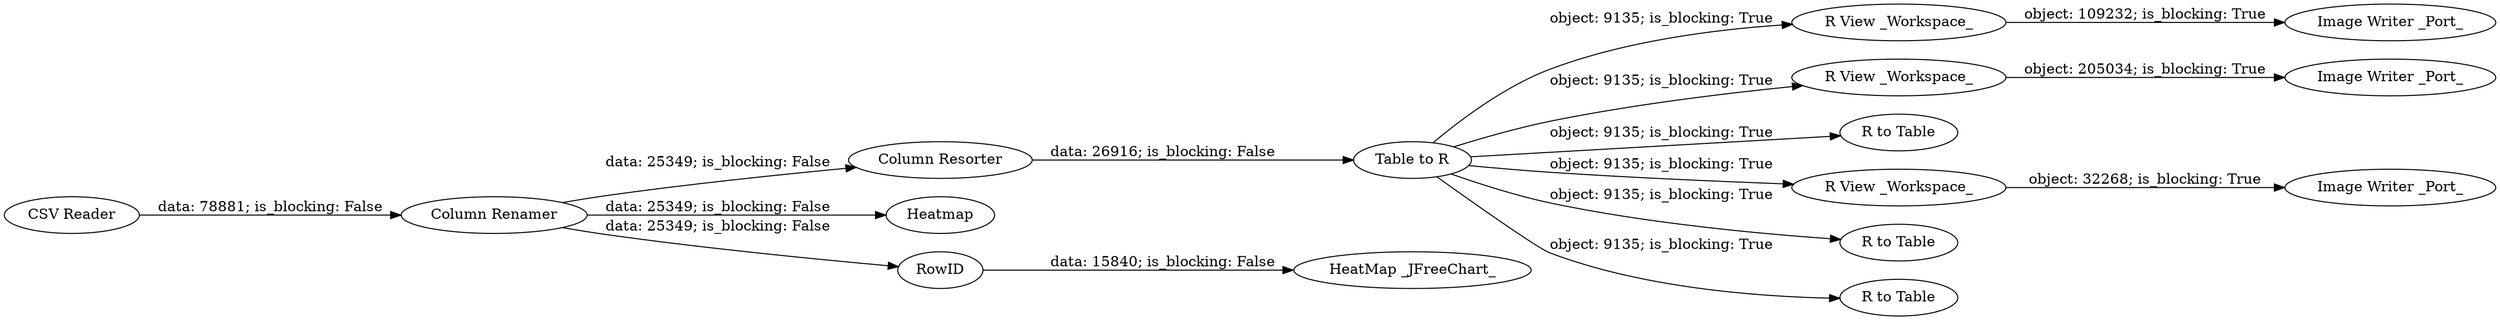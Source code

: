 digraph {
	"-7114757285822203851_185" [label="R View _Workspace_"]
	"-7114757285822203851_191" [label="CSV Reader"]
	"-7114757285822203851_131" [label="R View _Workspace_"]
	"-7114757285822203851_195" [label="Column Renamer"]
	"-7114757285822203851_172" [label="R to Table"]
	"-7114757285822203851_169" [label="Column Resorter"]
	"-7114757285822203851_193" [label="Image Writer _Port_"]
	"-7114757285822203851_3" [label="HeatMap _JFreeChart_"]
	"-7114757285822203851_194" [label="Image Writer _Port_"]
	"-7114757285822203851_188" [label="R View _Workspace_"]
	"-7114757285822203851_173" [label="R to Table"]
	"-7114757285822203851_170" [label="R to Table"]
	"-7114757285822203851_167" [label="Table to R"]
	"-7114757285822203851_4" [label=Heatmap]
	"-7114757285822203851_189" [label="Image Writer _Port_"]
	"-7114757285822203851_168" [label=RowID]
	"-7114757285822203851_195" -> "-7114757285822203851_4" [label="data: 25349; is_blocking: False"]
	"-7114757285822203851_167" -> "-7114757285822203851_185" [label="object: 9135; is_blocking: True"]
	"-7114757285822203851_167" -> "-7114757285822203851_131" [label="object: 9135; is_blocking: True"]
	"-7114757285822203851_168" -> "-7114757285822203851_3" [label="data: 15840; is_blocking: False"]
	"-7114757285822203851_188" -> "-7114757285822203851_194" [label="object: 32268; is_blocking: True"]
	"-7114757285822203851_131" -> "-7114757285822203851_189" [label="object: 205034; is_blocking: True"]
	"-7114757285822203851_167" -> "-7114757285822203851_170" [label="object: 9135; is_blocking: True"]
	"-7114757285822203851_185" -> "-7114757285822203851_193" [label="object: 109232; is_blocking: True"]
	"-7114757285822203851_167" -> "-7114757285822203851_172" [label="object: 9135; is_blocking: True"]
	"-7114757285822203851_195" -> "-7114757285822203851_169" [label="data: 25349; is_blocking: False"]
	"-7114757285822203851_191" -> "-7114757285822203851_195" [label="data: 78881; is_blocking: False"]
	"-7114757285822203851_167" -> "-7114757285822203851_188" [label="object: 9135; is_blocking: True"]
	"-7114757285822203851_167" -> "-7114757285822203851_173" [label="object: 9135; is_blocking: True"]
	"-7114757285822203851_195" -> "-7114757285822203851_168" [label="data: 25349; is_blocking: False"]
	"-7114757285822203851_169" -> "-7114757285822203851_167" [label="data: 26916; is_blocking: False"]
	rankdir=LR
}
